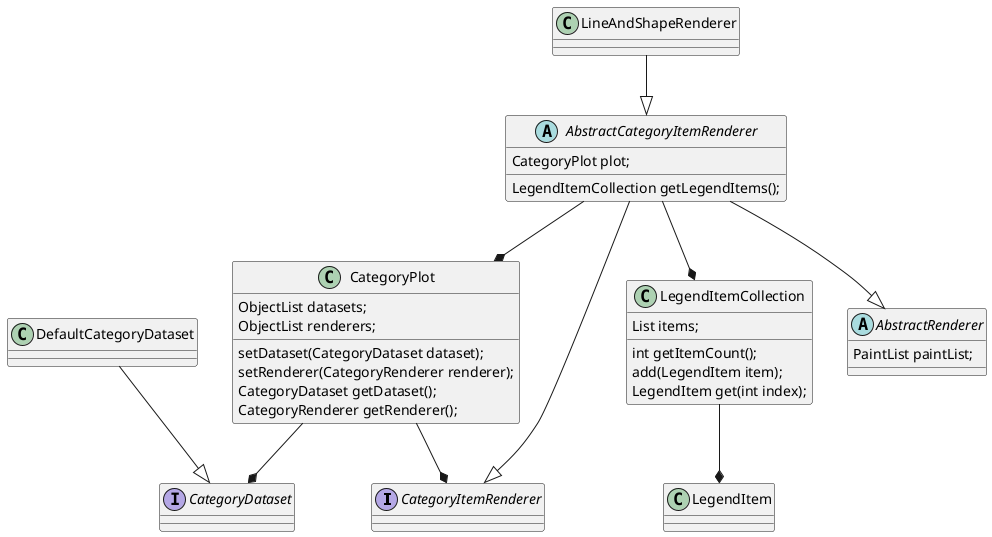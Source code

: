 @startuml
interface CategoryItemRenderer
interface CategoryDataset
class CategoryPlot {
    ObjectList datasets;
    ObjectList renderers;
}
abstract class AbstractCategoryItemRenderer {
	CategoryPlot plot;
	LegendItemCollection getLegendItems();
}
class CategoryPlot {
	setDataset(CategoryDataset dataset);
	setRenderer(CategoryRenderer renderer);
	CategoryDataset getDataset();
	CategoryRenderer getRenderer();
}
class LegendItemCollection {
	List items;
	int getItemCount();
	add(LegendItem item);
	LegendItem get(int index);
}
abstract class AbstractRenderer {
	PaintList paintList;
}
LineAndShapeRenderer --|> AbstractCategoryItemRenderer
AbstractCategoryItemRenderer --|> CategoryItemRenderer
AbstractCategoryItemRenderer --|> AbstractRenderer
DefaultCategoryDataset --|> CategoryDataset
AbstractCategoryItemRenderer --* CategoryPlot
CategoryPlot --* CategoryDataset
CategoryPlot --* CategoryItemRenderer
AbstractCategoryItemRenderer --* LegendItemCollection
LegendItemCollection --* LegendItem
@enduml